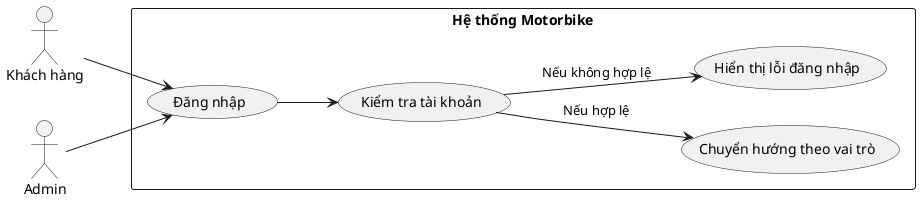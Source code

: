 @startuml

left to right direction

actor "Khách hàng" as Customer
actor "Admin" as Admin

rectangle "Hệ thống Motorbike" {
    usecase "Đăng nhập"
    usecase "Kiểm tra tài khoản"
    usecase "Chuyển hướng theo vai trò"
    usecase "Hiển thị lỗi đăng nhập"
}

Customer --> "Đăng nhập"
Admin --> "Đăng nhập"
"Đăng nhập" --> "Kiểm tra tài khoản"
"Kiểm tra tài khoản" --> "Chuyển hướng theo vai trò" : Nếu hợp lệ
"Kiểm tra tài khoản" --> "Hiển thị lỗi đăng nhập" : Nếu không hợp lệ

@enduml